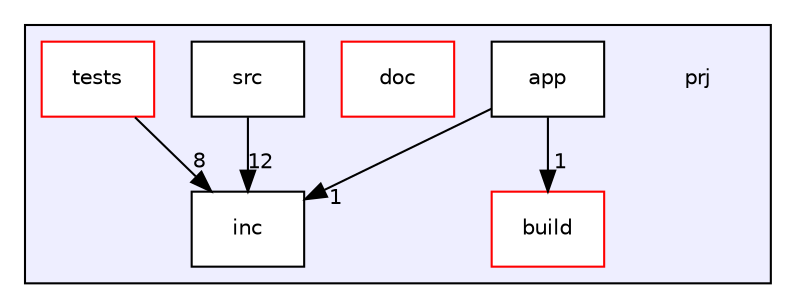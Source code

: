 digraph "prj" {
  compound=true
  node [ fontsize="10", fontname="Helvetica"];
  edge [ labelfontsize="10", labelfontname="Helvetica"];
  subgraph clusterdir_4aa64b0872d36146e049722e293482e3 {
    graph [ bgcolor="#eeeeff", pencolor="black", label="" URL="dir_4aa64b0872d36146e049722e293482e3.html"];
    dir_4aa64b0872d36146e049722e293482e3 [shape=plaintext label="prj"];
    dir_e660b4bdae192faa19696ecd2405dd5d [shape=box label="app" color="black" fillcolor="white" style="filled" URL="dir_e660b4bdae192faa19696ecd2405dd5d.html"];
    dir_2a48dcc7c6b2008f99521b8379b25a2d [shape=box label="build" color="red" fillcolor="white" style="filled" URL="dir_2a48dcc7c6b2008f99521b8379b25a2d.html"];
    dir_eb7f7183bf3c48c10dae8275cd2eb4b4 [shape=box label="doc" color="red" fillcolor="white" style="filled" URL="dir_eb7f7183bf3c48c10dae8275cd2eb4b4.html"];
    dir_72345776cd6700fb0dedb8f1faaa0c00 [shape=box label="inc" color="black" fillcolor="white" style="filled" URL="dir_72345776cd6700fb0dedb8f1faaa0c00.html"];
    dir_400757c3a0df52e783ed9699284f29ce [shape=box label="src" color="black" fillcolor="white" style="filled" URL="dir_400757c3a0df52e783ed9699284f29ce.html"];
    dir_d2cf801fee525a488c22d5fd8c24fffb [shape=box label="tests" color="red" fillcolor="white" style="filled" URL="dir_d2cf801fee525a488c22d5fd8c24fffb.html"];
  }
  dir_d2cf801fee525a488c22d5fd8c24fffb->dir_72345776cd6700fb0dedb8f1faaa0c00 [headlabel="8", labeldistance=1.5 headhref="dir_000001_000013.html"];
  dir_400757c3a0df52e783ed9699284f29ce->dir_72345776cd6700fb0dedb8f1faaa0c00 [headlabel="12", labeldistance=1.5 headhref="dir_000012_000013.html"];
  dir_e660b4bdae192faa19696ecd2405dd5d->dir_72345776cd6700fb0dedb8f1faaa0c00 [headlabel="1", labeldistance=1.5 headhref="dir_000025_000013.html"];
  dir_e660b4bdae192faa19696ecd2405dd5d->dir_2a48dcc7c6b2008f99521b8379b25a2d [headlabel="1", labeldistance=1.5 headhref="dir_000025_000005.html"];
}

